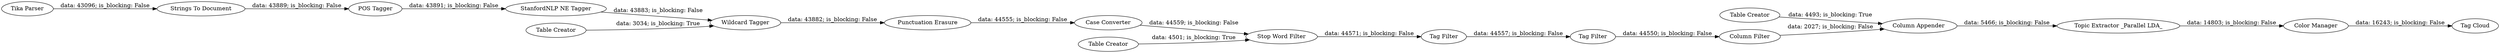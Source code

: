 digraph {
	"1060506644858137244_38" [label="Column Filter"]
	"8375878567513709740_9" [label="StanfordNLP NE Tagger"]
	"1060506644858137244_26" [label="Tag Filter"]
	"1060506644858137244_29" [label="Case Converter"]
	"8375878567513709740_7" [label="POS Tagger"]
	"1060506644858137244_27" [label="Punctuation Erasure"]
	"2761591340011166114_60" [label="Tag Cloud"]
	"2761591340011166114_58" [label="Topic Extractor _Parallel LDA_"]
	"1060506644858137244_28" [label="Stop Word Filter"]
	"1060506644858137244_31" [label="Tag Filter"]
	"1060506644858137244_39" [label="Table Creator"]
	"1060506644858137244_25" [label="Table Creator"]
	"8375878567513709740_5" [label="Strings To Document"]
	"1060506644858137244_40" [label="Column Appender"]
	"8375878567513709740_4" [label="Tika Parser"]
	"8375878567513709740_11" [label="Table Creator"]
	"8375878567513709740_10" [label="Wildcard Tagger"]
	"2761591340011166114_59" [label="Color Manager"]
	"1060506644858137244_27" -> "1060506644858137244_29" [label="data: 44555; is_blocking: False"]
	"8375878567513709740_9" -> "8375878567513709740_10" [label="data: 43883; is_blocking: False"]
	"2761591340011166114_58" -> "2761591340011166114_59" [label="data: 14803; is_blocking: False"]
	"8375878567513709740_7" -> "8375878567513709740_9" [label="data: 43891; is_blocking: False"]
	"1060506644858137244_25" -> "1060506644858137244_28" [label="data: 4501; is_blocking: True"]
	"8375878567513709740_5" -> "8375878567513709740_7" [label="data: 43889; is_blocking: False"]
	"8375878567513709740_4" -> "8375878567513709740_5" [label="data: 43096; is_blocking: False"]
	"1060506644858137244_28" -> "1060506644858137244_26" [label="data: 44571; is_blocking: False"]
	"8375878567513709740_11" -> "8375878567513709740_10" [label="data: 3034; is_blocking: True"]
	"1060506644858137244_31" -> "1060506644858137244_38" [label="data: 44550; is_blocking: False"]
	"1060506644858137244_40" -> "2761591340011166114_58" [label="data: 5466; is_blocking: False"]
	"1060506644858137244_38" -> "1060506644858137244_40" [label="data: 2027; is_blocking: False"]
	"2761591340011166114_59" -> "2761591340011166114_60" [label="data: 16243; is_blocking: False"]
	"1060506644858137244_26" -> "1060506644858137244_31" [label="data: 44557; is_blocking: False"]
	"1060506644858137244_39" -> "1060506644858137244_40" [label="data: 4493; is_blocking: True"]
	"8375878567513709740_10" -> "1060506644858137244_27" [label="data: 43882; is_blocking: False"]
	"1060506644858137244_29" -> "1060506644858137244_28" [label="data: 44559; is_blocking: False"]
	rankdir=LR
}

